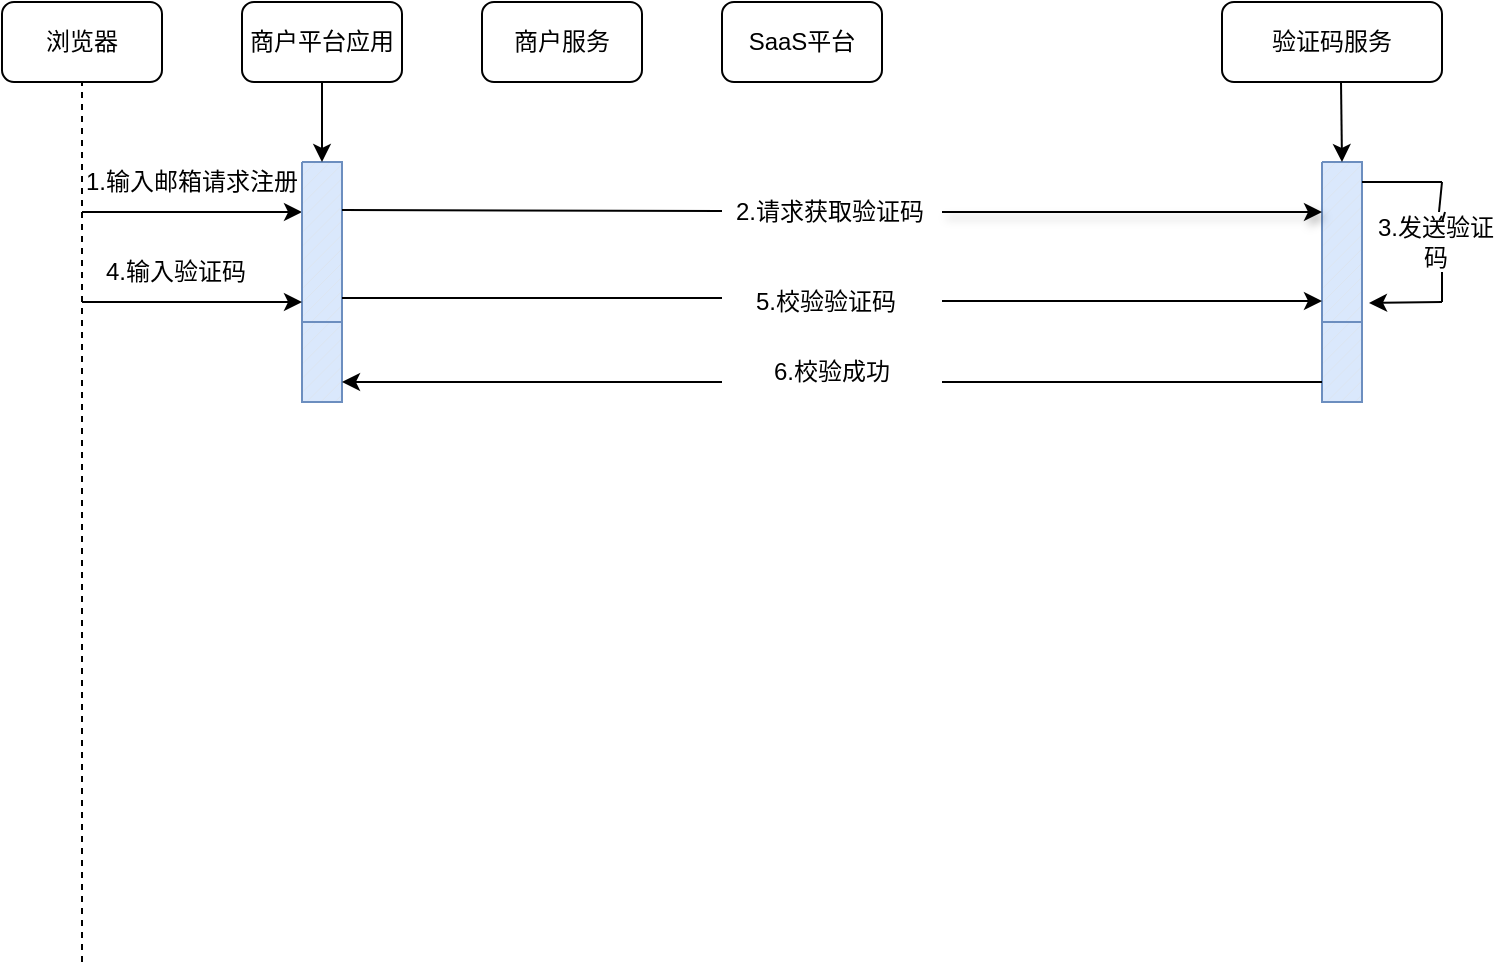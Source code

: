 <mxfile version="26.1.0">
  <diagram name="第 1 页" id="VaKvgJ9_oAKNubhYufMk">
    <mxGraphModel dx="954" dy="606" grid="1" gridSize="10" guides="1" tooltips="1" connect="1" arrows="1" fold="1" page="1" pageScale="1" pageWidth="827" pageHeight="1169" math="0" shadow="0">
      <root>
        <mxCell id="0" />
        <mxCell id="1" parent="0" />
        <mxCell id="C7GyLnCF9zxVlg2yHec3-1" value="浏览器" style="rounded=1;whiteSpace=wrap;html=1;" parent="1" vertex="1">
          <mxGeometry x="80" y="40" width="80" height="40" as="geometry" />
        </mxCell>
        <mxCell id="C7GyLnCF9zxVlg2yHec3-4" value="商户平台应用" style="rounded=1;whiteSpace=wrap;html=1;" parent="1" vertex="1">
          <mxGeometry x="200" y="40" width="80" height="40" as="geometry" />
        </mxCell>
        <mxCell id="C7GyLnCF9zxVlg2yHec3-5" value="商户服务" style="rounded=1;whiteSpace=wrap;html=1;" parent="1" vertex="1">
          <mxGeometry x="320" y="40" width="80" height="40" as="geometry" />
        </mxCell>
        <mxCell id="C7GyLnCF9zxVlg2yHec3-6" value="SaaS平台" style="rounded=1;whiteSpace=wrap;html=1;" parent="1" vertex="1">
          <mxGeometry x="440" y="40" width="80" height="40" as="geometry" />
        </mxCell>
        <mxCell id="C7GyLnCF9zxVlg2yHec3-7" value="验证码服务" style="rounded=1;whiteSpace=wrap;html=1;" parent="1" vertex="1">
          <mxGeometry x="690" y="40" width="110" height="40" as="geometry" />
        </mxCell>
        <mxCell id="C7GyLnCF9zxVlg2yHec3-9" value="" style="endArrow=none;dashed=1;html=1;rounded=0;" parent="1" edge="1">
          <mxGeometry width="50" height="50" relative="1" as="geometry">
            <mxPoint x="120" y="520" as="sourcePoint" />
            <mxPoint x="120" y="80" as="targetPoint" />
          </mxGeometry>
        </mxCell>
        <mxCell id="C7GyLnCF9zxVlg2yHec3-12" value="1.输入邮箱请求注册" style="text;html=1;align=center;verticalAlign=middle;whiteSpace=wrap;rounded=0;" parent="1" vertex="1">
          <mxGeometry x="120" y="115" width="110" height="30" as="geometry" />
        </mxCell>
        <mxCell id="C7GyLnCF9zxVlg2yHec3-13" value="" style="endArrow=classic;html=1;rounded=0;exitX=0;exitY=1;exitDx=0;exitDy=0;entryX=0;entryY=0.313;entryDx=0;entryDy=0;entryPerimeter=0;" parent="1" source="C7GyLnCF9zxVlg2yHec3-12" target="C7GyLnCF9zxVlg2yHec3-14" edge="1">
          <mxGeometry width="50" height="50" relative="1" as="geometry">
            <mxPoint x="140" y="210" as="sourcePoint" />
            <mxPoint x="220" y="160" as="targetPoint" />
          </mxGeometry>
        </mxCell>
        <mxCell id="C7GyLnCF9zxVlg2yHec3-14" value="" style="verticalLabelPosition=bottom;verticalAlign=top;html=1;shape=mxgraph.basic.patternFillRect;fillStyle=diag;step=5;fillStrokeWidth=0.2;fillStrokeColor=#dddddd;fillColor=#dae8fc;strokeColor=#6c8ebf;" parent="1" vertex="1">
          <mxGeometry x="230" y="120" width="20" height="80" as="geometry" />
        </mxCell>
        <mxCell id="C7GyLnCF9zxVlg2yHec3-16" value="" style="endArrow=classic;html=1;rounded=0;entryX=0.5;entryY=0;entryDx=0;entryDy=0;entryPerimeter=0;" parent="1" target="C7GyLnCF9zxVlg2yHec3-14" edge="1">
          <mxGeometry width="50" height="50" relative="1" as="geometry">
            <mxPoint x="240" y="80" as="sourcePoint" />
            <mxPoint x="300" y="100" as="targetPoint" />
          </mxGeometry>
        </mxCell>
        <mxCell id="C7GyLnCF9zxVlg2yHec3-18" value="" style="endArrow=none;html=1;rounded=0;" parent="1" edge="1">
          <mxGeometry width="50" height="50" relative="1" as="geometry">
            <mxPoint x="250" y="144" as="sourcePoint" />
            <mxPoint x="440" y="144.5" as="targetPoint" />
          </mxGeometry>
        </mxCell>
        <mxCell id="C7GyLnCF9zxVlg2yHec3-19" value="" style="verticalLabelPosition=bottom;verticalAlign=top;html=1;shape=mxgraph.basic.patternFillRect;fillStyle=diag;step=5;fillStrokeWidth=0.2;fillStrokeColor=#dddddd;fillColor=#dae8fc;strokeColor=#6c8ebf;" parent="1" vertex="1">
          <mxGeometry x="740" y="120" width="20" height="80" as="geometry" />
        </mxCell>
        <mxCell id="C7GyLnCF9zxVlg2yHec3-20" value="" style="endArrow=classic;html=1;rounded=0;" parent="1" edge="1">
          <mxGeometry width="50" height="50" relative="1" as="geometry">
            <mxPoint x="749.5" y="80" as="sourcePoint" />
            <mxPoint x="750" y="120" as="targetPoint" />
          </mxGeometry>
        </mxCell>
        <mxCell id="C7GyLnCF9zxVlg2yHec3-21" value="2.请求获取验证码" style="text;html=1;align=left;verticalAlign=middle;whiteSpace=wrap;rounded=0;" parent="1" vertex="1">
          <mxGeometry x="445" y="130" width="100" height="30" as="geometry" />
        </mxCell>
        <mxCell id="C7GyLnCF9zxVlg2yHec3-22" value="" style="endArrow=classic;html=1;rounded=0;entryX=0;entryY=0.5;entryDx=0;entryDy=0;entryPerimeter=0;jumpSize=6;shadow=1;" parent="1" edge="1">
          <mxGeometry width="50" height="50" relative="1" as="geometry">
            <mxPoint x="550" y="145" as="sourcePoint" />
            <mxPoint x="740" y="145" as="targetPoint" />
          </mxGeometry>
        </mxCell>
        <mxCell id="C7GyLnCF9zxVlg2yHec3-24" value="" style="endArrow=none;html=1;rounded=0;" parent="1" edge="1">
          <mxGeometry width="50" height="50" relative="1" as="geometry">
            <mxPoint x="760" y="130" as="sourcePoint" />
            <mxPoint x="800" y="130" as="targetPoint" />
          </mxGeometry>
        </mxCell>
        <mxCell id="C7GyLnCF9zxVlg2yHec3-25" value="" style="endArrow=none;html=1;rounded=0;" parent="1" source="C7GyLnCF9zxVlg2yHec3-26" edge="1">
          <mxGeometry width="50" height="50" relative="1" as="geometry">
            <mxPoint x="800" y="150" as="sourcePoint" />
            <mxPoint x="800" y="130" as="targetPoint" />
          </mxGeometry>
        </mxCell>
        <mxCell id="C7GyLnCF9zxVlg2yHec3-27" value="" style="endArrow=none;html=1;rounded=0;" parent="1" target="C7GyLnCF9zxVlg2yHec3-26" edge="1">
          <mxGeometry width="50" height="50" relative="1" as="geometry">
            <mxPoint x="800" y="150" as="sourcePoint" />
            <mxPoint x="800" y="130" as="targetPoint" />
          </mxGeometry>
        </mxCell>
        <mxCell id="C7GyLnCF9zxVlg2yHec3-26" value="3.发送验证码" style="text;html=1;align=center;verticalAlign=middle;whiteSpace=wrap;rounded=0;" parent="1" vertex="1">
          <mxGeometry x="767" y="145" width="60" height="30" as="geometry" />
        </mxCell>
        <mxCell id="C7GyLnCF9zxVlg2yHec3-28" value="" style="endArrow=none;html=1;rounded=0;" parent="1" edge="1">
          <mxGeometry width="50" height="50" relative="1" as="geometry">
            <mxPoint x="800" y="190" as="sourcePoint" />
            <mxPoint x="800" y="175" as="targetPoint" />
          </mxGeometry>
        </mxCell>
        <mxCell id="C7GyLnCF9zxVlg2yHec3-29" value="" style="endArrow=classic;html=1;rounded=0;entryX=1.175;entryY=0.881;entryDx=0;entryDy=0;entryPerimeter=0;" parent="1" target="C7GyLnCF9zxVlg2yHec3-19" edge="1">
          <mxGeometry width="50" height="50" relative="1" as="geometry">
            <mxPoint x="800" y="190" as="sourcePoint" />
            <mxPoint x="790" y="240" as="targetPoint" />
          </mxGeometry>
        </mxCell>
        <mxCell id="C7GyLnCF9zxVlg2yHec3-30" value="" style="endArrow=classic;html=1;rounded=0;" parent="1" edge="1">
          <mxGeometry width="50" height="50" relative="1" as="geometry">
            <mxPoint x="120" y="190" as="sourcePoint" />
            <mxPoint x="230" y="190" as="targetPoint" />
          </mxGeometry>
        </mxCell>
        <mxCell id="C7GyLnCF9zxVlg2yHec3-31" value="4.输入验证码" style="text;html=1;align=left;verticalAlign=middle;whiteSpace=wrap;rounded=0;" parent="1" vertex="1">
          <mxGeometry x="130" y="160" width="90" height="30" as="geometry" />
        </mxCell>
        <mxCell id="C7GyLnCF9zxVlg2yHec3-33" value="" style="endArrow=none;html=1;rounded=0;" parent="1" edge="1">
          <mxGeometry width="50" height="50" relative="1" as="geometry">
            <mxPoint x="250" y="188" as="sourcePoint" />
            <mxPoint x="440" y="188" as="targetPoint" />
          </mxGeometry>
        </mxCell>
        <mxCell id="C7GyLnCF9zxVlg2yHec3-34" value="5.校验验证码" style="text;html=1;align=left;verticalAlign=middle;whiteSpace=wrap;rounded=0;" parent="1" vertex="1">
          <mxGeometry x="455" y="175" width="90" height="30" as="geometry" />
        </mxCell>
        <mxCell id="C7GyLnCF9zxVlg2yHec3-35" value="" style="endArrow=classic;html=1;rounded=0;entryX=0;entryY=0.869;entryDx=0;entryDy=0;entryPerimeter=0;" parent="1" target="C7GyLnCF9zxVlg2yHec3-19" edge="1">
          <mxGeometry width="50" height="50" relative="1" as="geometry">
            <mxPoint x="550" y="189.5" as="sourcePoint" />
            <mxPoint x="640" y="189.5" as="targetPoint" />
          </mxGeometry>
        </mxCell>
        <mxCell id="X-LoPubu2PquAtLHC0C3-1" value="" style="verticalLabelPosition=bottom;verticalAlign=top;html=1;shape=mxgraph.basic.patternFillRect;fillStyle=diag;step=5;fillStrokeWidth=0.2;fillStrokeColor=#dddddd;fillColor=#dae8fc;strokeColor=#6c8ebf;" vertex="1" parent="1">
          <mxGeometry x="740" y="200" width="20" height="40" as="geometry" />
        </mxCell>
        <mxCell id="X-LoPubu2PquAtLHC0C3-2" value="" style="verticalLabelPosition=bottom;verticalAlign=top;html=1;shape=mxgraph.basic.patternFillRect;fillStyle=diag;step=5;fillStrokeWidth=0.2;fillStrokeColor=#dddddd;fillColor=#dae8fc;strokeColor=#6c8ebf;" vertex="1" parent="1">
          <mxGeometry x="230" y="200" width="20" height="40" as="geometry" />
        </mxCell>
        <mxCell id="X-LoPubu2PquAtLHC0C3-3" value="" style="endArrow=classic;html=1;rounded=0;" edge="1" parent="1">
          <mxGeometry width="50" height="50" relative="1" as="geometry">
            <mxPoint x="440" y="230" as="sourcePoint" />
            <mxPoint x="250" y="230" as="targetPoint" />
          </mxGeometry>
        </mxCell>
        <mxCell id="X-LoPubu2PquAtLHC0C3-4" value="6.校验成功" style="text;html=1;align=center;verticalAlign=middle;whiteSpace=wrap;rounded=0;" vertex="1" parent="1">
          <mxGeometry x="465" y="210" width="60" height="30" as="geometry" />
        </mxCell>
        <mxCell id="X-LoPubu2PquAtLHC0C3-5" value="" style="endArrow=none;html=1;rounded=0;entryX=0;entryY=0.75;entryDx=0;entryDy=0;entryPerimeter=0;" edge="1" parent="1" target="X-LoPubu2PquAtLHC0C3-1">
          <mxGeometry width="50" height="50" relative="1" as="geometry">
            <mxPoint x="550" y="230" as="sourcePoint" />
            <mxPoint x="680" y="230" as="targetPoint" />
          </mxGeometry>
        </mxCell>
      </root>
    </mxGraphModel>
  </diagram>
</mxfile>
